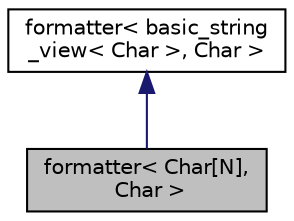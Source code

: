 digraph "formatter&lt; Char[N], Char &gt;"
{
  edge [fontname="Helvetica",fontsize="10",labelfontname="Helvetica",labelfontsize="10"];
  node [fontname="Helvetica",fontsize="10",shape=record];
  Node2 [label="formatter\< Char[N],\l Char \>",height=0.2,width=0.4,color="black", fillcolor="grey75", style="filled", fontcolor="black"];
  Node3 -> Node2 [dir="back",color="midnightblue",fontsize="10",style="solid"];
  Node3 [label="formatter\< basic_string\l_view\< Char \>, Char \>",height=0.2,width=0.4,color="black", fillcolor="white", style="filled",URL="$structformatter.html"];
}
